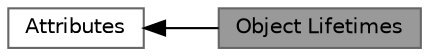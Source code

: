 digraph "Object Lifetimes"
{
 // LATEX_PDF_SIZE
  bgcolor="transparent";
  edge [fontname=Helvetica,fontsize=10,labelfontname=Helvetica,labelfontsize=10];
  node [fontname=Helvetica,fontsize=10,shape=box,height=0.2,width=0.4];
  rankdir=LR;
  Node2 [id="Node000002",label="Attributes",height=0.2,width=0.4,color="grey40", fillcolor="white", style="filled",URL="$d4/d86/group__attributes.html",tooltip="macros used to provide useful attributes"];
  Node1 [id="Node000001",label="Object Lifetimes",height=0.2,width=0.4,color="gray40", fillcolor="grey60", style="filled", fontcolor="black",tooltip=" "];
  Node2->Node1 [shape=plaintext, dir="back", style="solid"];
}
